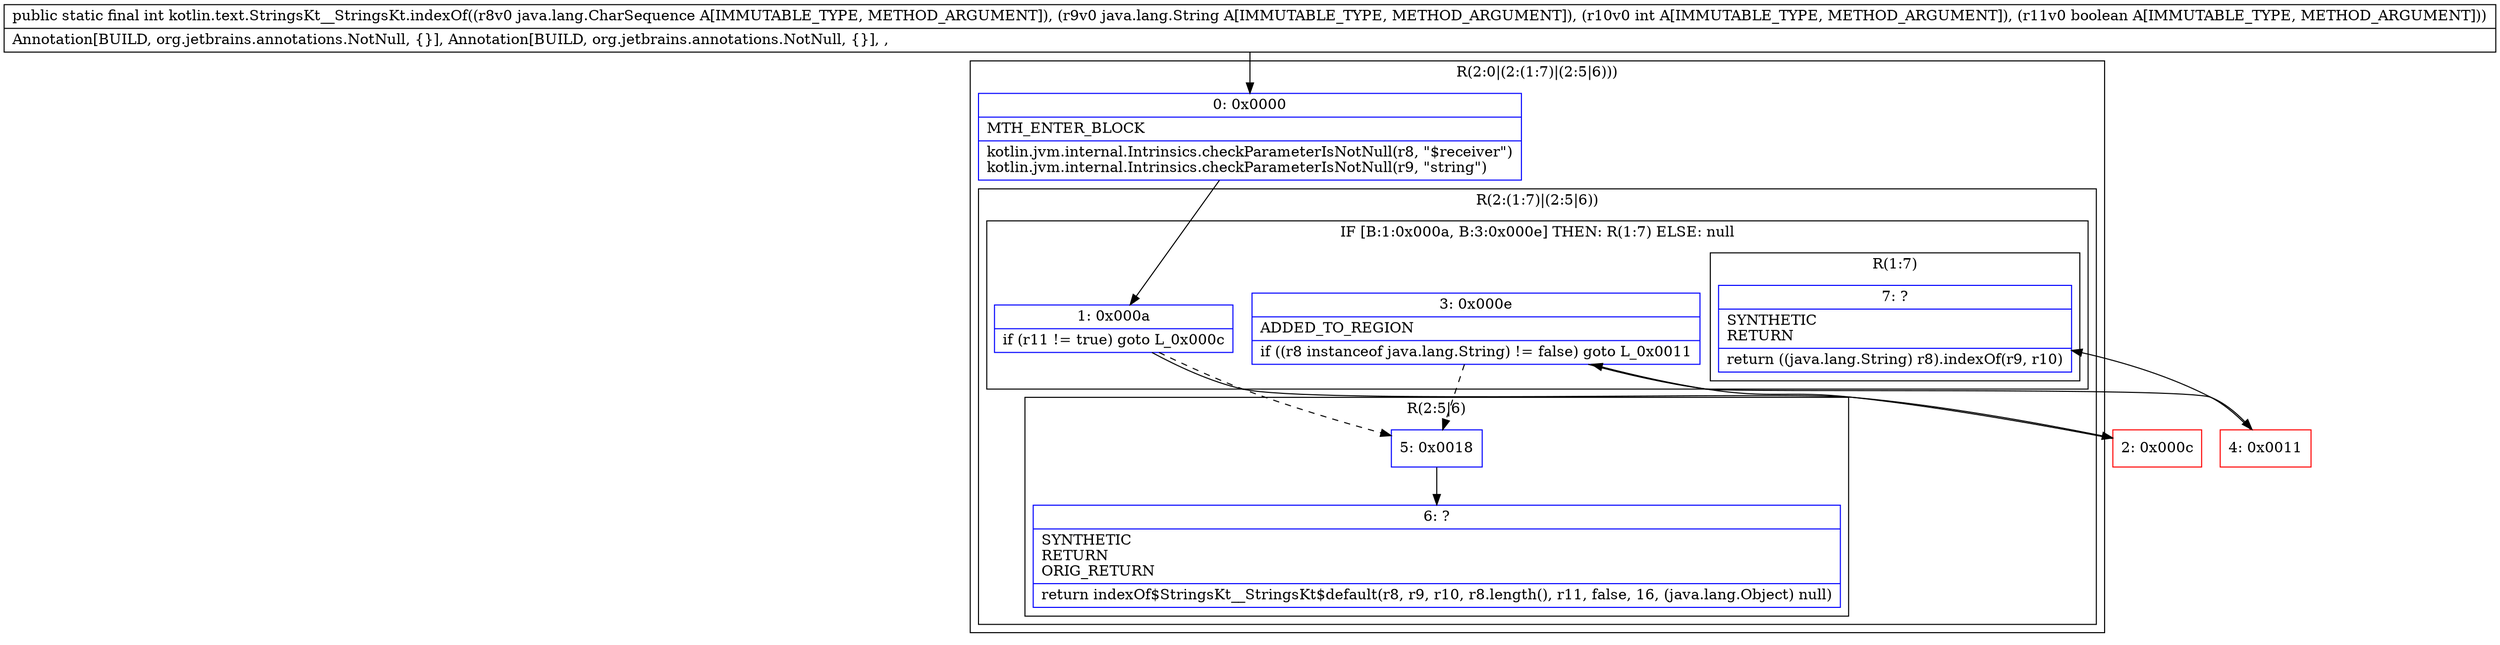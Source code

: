 digraph "CFG forkotlin.text.StringsKt__StringsKt.indexOf(Ljava\/lang\/CharSequence;Ljava\/lang\/String;IZ)I" {
subgraph cluster_Region_1151623476 {
label = "R(2:0|(2:(1:7)|(2:5|6)))";
node [shape=record,color=blue];
Node_0 [shape=record,label="{0\:\ 0x0000|MTH_ENTER_BLOCK\l|kotlin.jvm.internal.Intrinsics.checkParameterIsNotNull(r8, \"$receiver\")\lkotlin.jvm.internal.Intrinsics.checkParameterIsNotNull(r9, \"string\")\l}"];
subgraph cluster_Region_234565739 {
label = "R(2:(1:7)|(2:5|6))";
node [shape=record,color=blue];
subgraph cluster_IfRegion_858015974 {
label = "IF [B:1:0x000a, B:3:0x000e] THEN: R(1:7) ELSE: null";
node [shape=record,color=blue];
Node_1 [shape=record,label="{1\:\ 0x000a|if (r11 != true) goto L_0x000c\l}"];
Node_3 [shape=record,label="{3\:\ 0x000e|ADDED_TO_REGION\l|if ((r8 instanceof java.lang.String) != false) goto L_0x0011\l}"];
subgraph cluster_Region_1090812718 {
label = "R(1:7)";
node [shape=record,color=blue];
Node_7 [shape=record,label="{7\:\ ?|SYNTHETIC\lRETURN\l|return ((java.lang.String) r8).indexOf(r9, r10)\l}"];
}
}
subgraph cluster_Region_642650107 {
label = "R(2:5|6)";
node [shape=record,color=blue];
Node_5 [shape=record,label="{5\:\ 0x0018}"];
Node_6 [shape=record,label="{6\:\ ?|SYNTHETIC\lRETURN\lORIG_RETURN\l|return indexOf$StringsKt__StringsKt$default(r8, r9, r10, r8.length(), r11, false, 16, (java.lang.Object) null)\l}"];
}
}
}
Node_2 [shape=record,color=red,label="{2\:\ 0x000c}"];
Node_4 [shape=record,color=red,label="{4\:\ 0x0011}"];
MethodNode[shape=record,label="{public static final int kotlin.text.StringsKt__StringsKt.indexOf((r8v0 java.lang.CharSequence A[IMMUTABLE_TYPE, METHOD_ARGUMENT]), (r9v0 java.lang.String A[IMMUTABLE_TYPE, METHOD_ARGUMENT]), (r10v0 int A[IMMUTABLE_TYPE, METHOD_ARGUMENT]), (r11v0 boolean A[IMMUTABLE_TYPE, METHOD_ARGUMENT]))  | Annotation[BUILD, org.jetbrains.annotations.NotNull, \{\}], Annotation[BUILD, org.jetbrains.annotations.NotNull, \{\}], , \l}"];
MethodNode -> Node_0;
Node_0 -> Node_1;
Node_1 -> Node_2;
Node_1 -> Node_5[style=dashed];
Node_3 -> Node_4;
Node_3 -> Node_5[style=dashed];
Node_5 -> Node_6;
Node_2 -> Node_3;
Node_4 -> Node_7;
}

